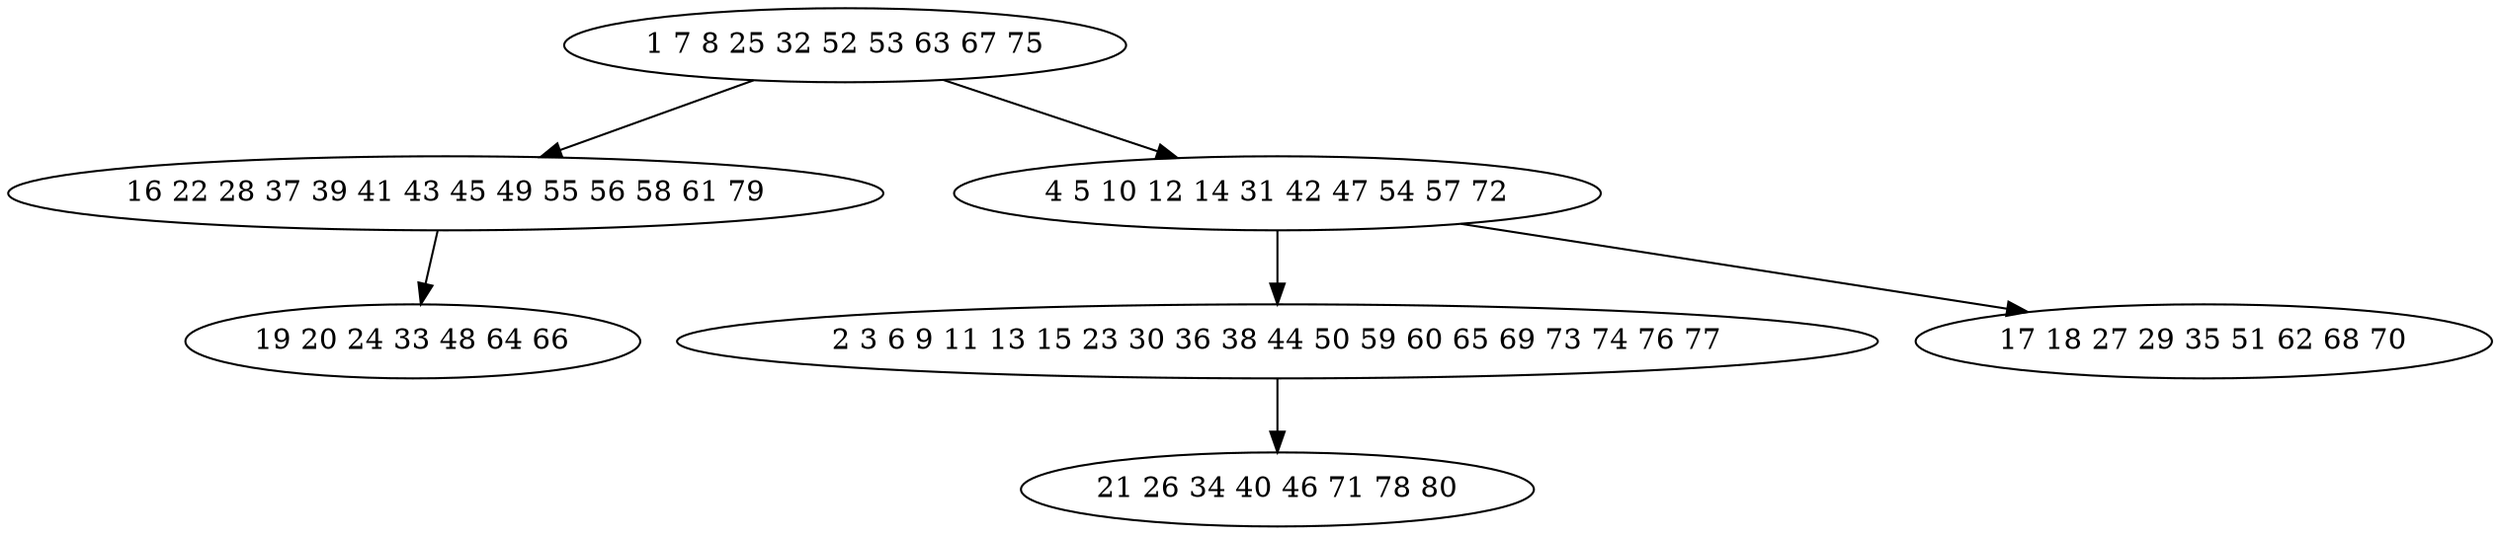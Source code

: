digraph true_tree {
	"0" -> "1"
	"0" -> "2"
	"1" -> "3"
	"2" -> "4"
	"2" -> "5"
	"4" -> "6"
	"0" [label="1 7 8 25 32 52 53 63 67 75"];
	"1" [label="16 22 28 37 39 41 43 45 49 55 56 58 61 79"];
	"2" [label="4 5 10 12 14 31 42 47 54 57 72"];
	"3" [label="19 20 24 33 48 64 66"];
	"4" [label="2 3 6 9 11 13 15 23 30 36 38 44 50 59 60 65 69 73 74 76 77"];
	"5" [label="17 18 27 29 35 51 62 68 70"];
	"6" [label="21 26 34 40 46 71 78 80"];
}
